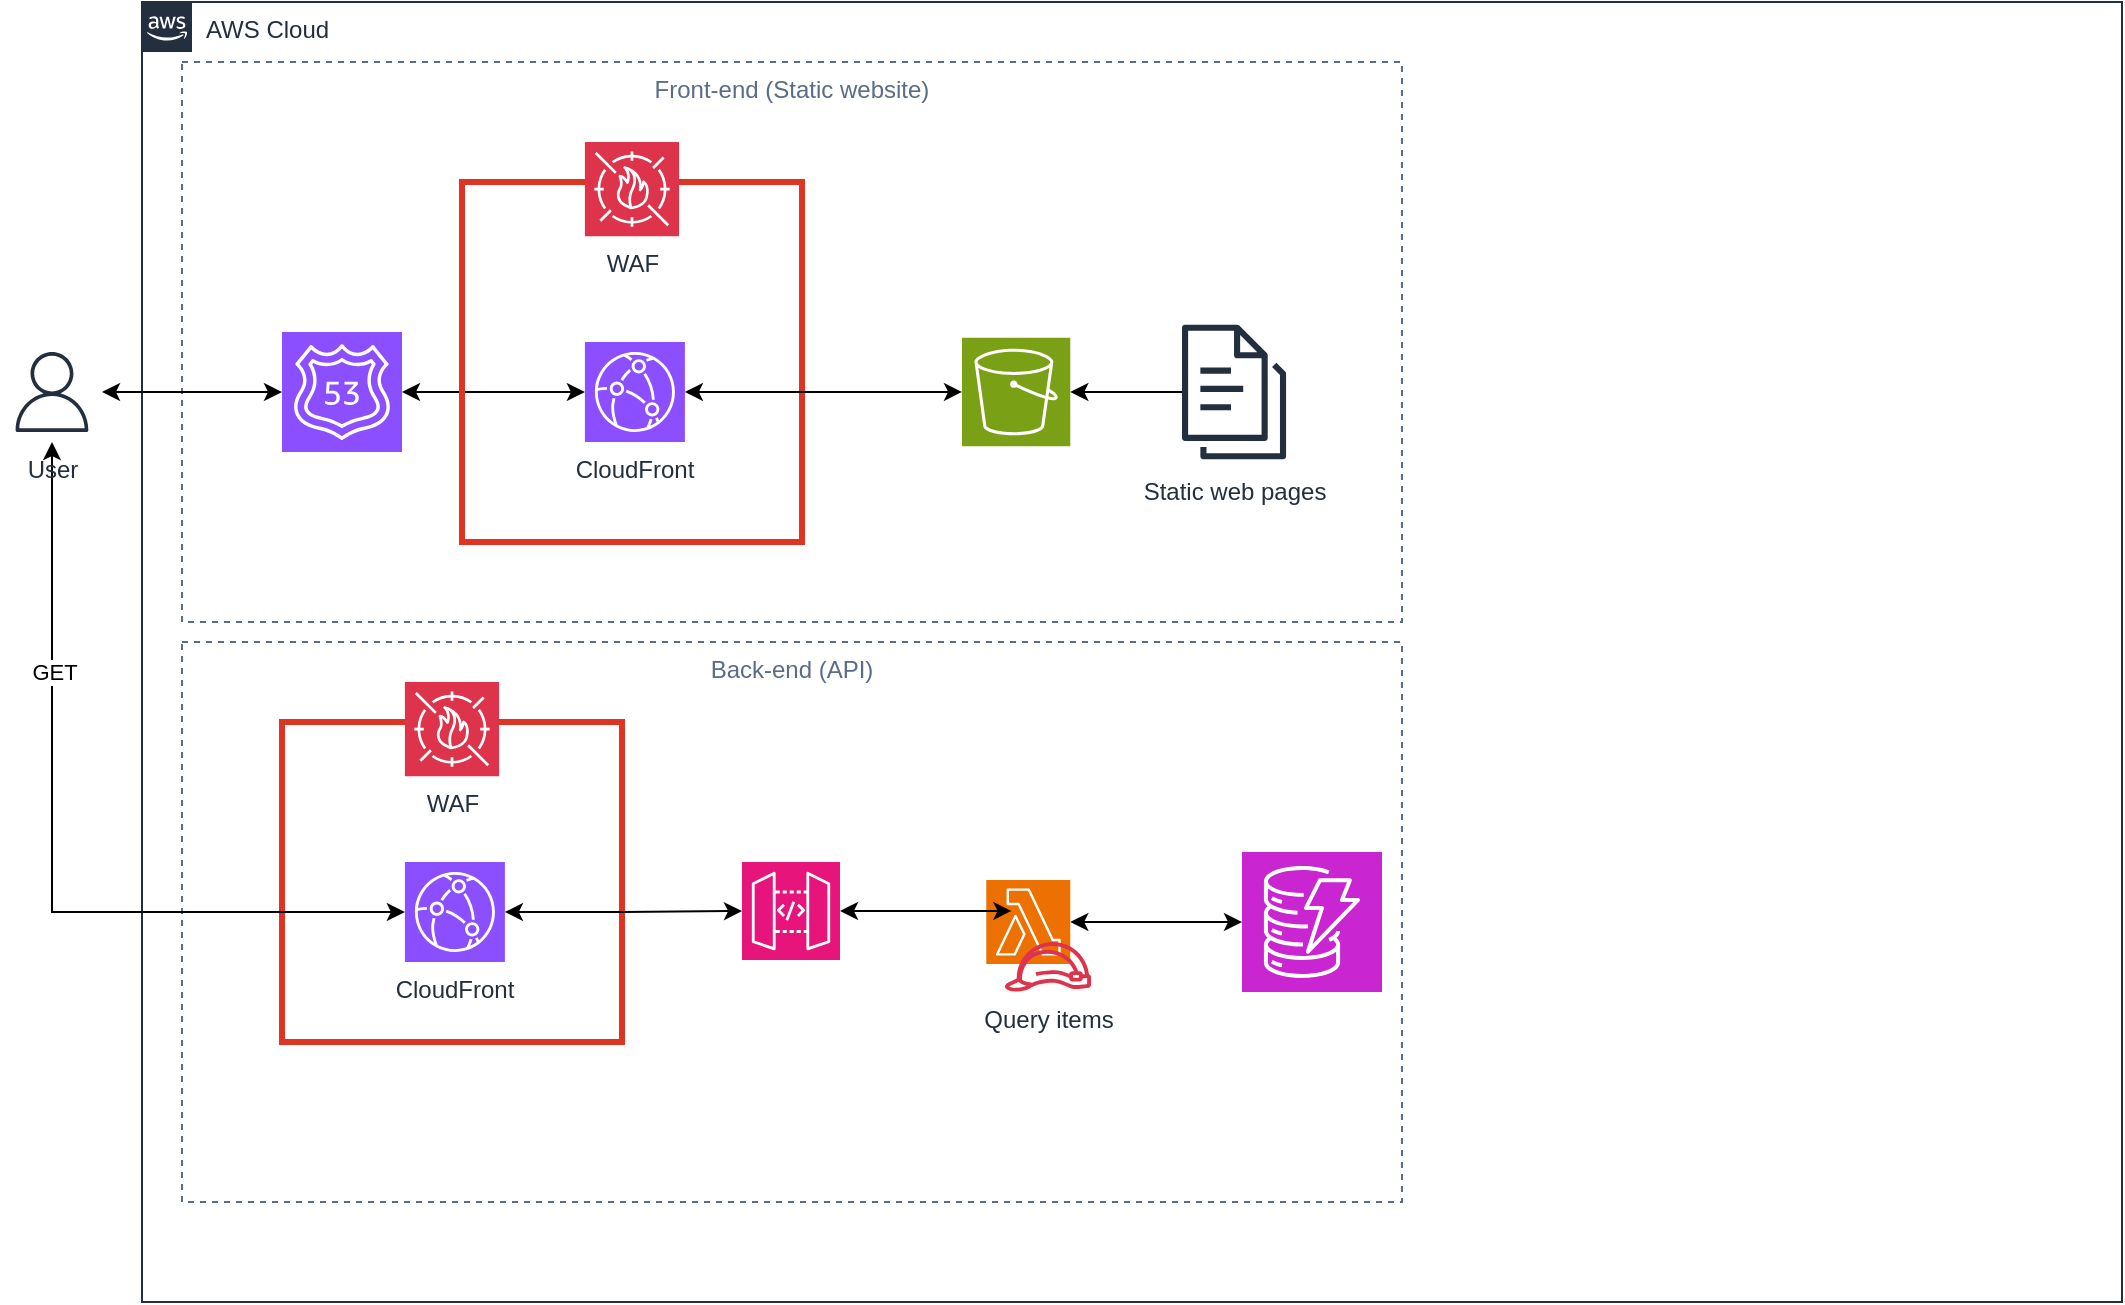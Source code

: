 <mxfile version="22.1.18" type="device">
  <diagram name="Page-1" id="WyHTf1aq_NatqZGVYBx2">
    <mxGraphModel dx="1026" dy="667" grid="1" gridSize="10" guides="1" tooltips="1" connect="1" arrows="1" fold="1" page="1" pageScale="1" pageWidth="1169" pageHeight="827" math="0" shadow="0">
      <root>
        <mxCell id="0" />
        <mxCell id="1" parent="0" />
        <mxCell id="haM3eLDlL88MR8hQrZ8X-35" value="AWS Cloud" style="points=[[0,0],[0.25,0],[0.5,0],[0.75,0],[1,0],[1,0.25],[1,0.5],[1,0.75],[1,1],[0.75,1],[0.5,1],[0.25,1],[0,1],[0,0.75],[0,0.5],[0,0.25]];outlineConnect=0;gradientColor=none;html=1;whiteSpace=wrap;fontSize=12;fontStyle=0;container=1;pointerEvents=0;collapsible=0;recursiveResize=0;shape=mxgraph.aws4.group;grIcon=mxgraph.aws4.group_aws_cloud_alt;strokeColor=#232F3E;fillColor=none;verticalAlign=top;align=left;spacingLeft=30;fontColor=#232F3E;dashed=0;" parent="1" vertex="1">
          <mxGeometry x="110" y="30" width="990" height="650" as="geometry" />
        </mxCell>
        <mxCell id="haM3eLDlL88MR8hQrZ8X-36" value="Front-end (Static website)" style="fillColor=none;strokeColor=#5A6C86;dashed=1;verticalAlign=top;fontStyle=0;fontColor=#5A6C86;whiteSpace=wrap;html=1;" parent="haM3eLDlL88MR8hQrZ8X-35" vertex="1">
          <mxGeometry x="20" y="30" width="610" height="280" as="geometry" />
        </mxCell>
        <mxCell id="haM3eLDlL88MR8hQrZ8X-37" value="" style="sketch=0;points=[[0,0,0],[0.25,0,0],[0.5,0,0],[0.75,0,0],[1,0,0],[0,1,0],[0.25,1,0],[0.5,1,0],[0.75,1,0],[1,1,0],[0,0.25,0],[0,0.5,0],[0,0.75,0],[1,0.25,0],[1,0.5,0],[1,0.75,0]];outlineConnect=0;fontColor=#232F3E;fillColor=#7AA116;strokeColor=#ffffff;dashed=0;verticalLabelPosition=bottom;verticalAlign=top;align=center;html=1;fontSize=12;fontStyle=0;aspect=fixed;shape=mxgraph.aws4.resourceIcon;resIcon=mxgraph.aws4.s3;" parent="haM3eLDlL88MR8hQrZ8X-35" vertex="1">
          <mxGeometry x="410" y="167.93" width="54.14" height="54.14" as="geometry" />
        </mxCell>
        <mxCell id="Zzoe2guWNEagASqaKOTs-9" style="edgeStyle=orthogonalEdgeStyle;rounded=0;orthogonalLoop=1;jettySize=auto;html=1;" parent="haM3eLDlL88MR8hQrZ8X-35" source="haM3eLDlL88MR8hQrZ8X-39" target="haM3eLDlL88MR8hQrZ8X-37" edge="1">
          <mxGeometry relative="1" as="geometry" />
        </mxCell>
        <mxCell id="haM3eLDlL88MR8hQrZ8X-39" value="Static web pages" style="sketch=0;outlineConnect=0;fontColor=#232F3E;gradientColor=none;fillColor=#232F3D;strokeColor=none;dashed=0;verticalLabelPosition=bottom;verticalAlign=top;align=center;html=1;fontSize=12;fontStyle=0;aspect=fixed;pointerEvents=1;shape=mxgraph.aws4.documents3;" parent="haM3eLDlL88MR8hQrZ8X-35" vertex="1">
          <mxGeometry x="520" y="159.4" width="52.04" height="71.2" as="geometry" />
        </mxCell>
        <mxCell id="Zzoe2guWNEagASqaKOTs-7" style="edgeStyle=orthogonalEdgeStyle;rounded=0;orthogonalLoop=1;jettySize=auto;html=1;exitX=1;exitY=0.5;exitDx=0;exitDy=0;exitPerimeter=0;startArrow=classic;startFill=1;" parent="haM3eLDlL88MR8hQrZ8X-35" source="Zzoe2guWNEagASqaKOTs-2" target="Zzoe2guWNEagASqaKOTs-5" edge="1">
          <mxGeometry relative="1" as="geometry" />
        </mxCell>
        <mxCell id="Zzoe2guWNEagASqaKOTs-2" value="" style="sketch=0;points=[[0,0,0],[0.25,0,0],[0.5,0,0],[0.75,0,0],[1,0,0],[0,1,0],[0.25,1,0],[0.5,1,0],[0.75,1,0],[1,1,0],[0,0.25,0],[0,0.5,0],[0,0.75,0],[1,0.25,0],[1,0.5,0],[1,0.75,0]];outlineConnect=0;fontColor=#232F3E;fillColor=#8C4FFF;strokeColor=#ffffff;dashed=0;verticalLabelPosition=bottom;verticalAlign=top;align=center;html=1;fontSize=12;fontStyle=0;aspect=fixed;shape=mxgraph.aws4.resourceIcon;resIcon=mxgraph.aws4.route_53;" parent="haM3eLDlL88MR8hQrZ8X-35" vertex="1">
          <mxGeometry x="70" y="165" width="60" height="60" as="geometry" />
        </mxCell>
        <mxCell id="Zzoe2guWNEagASqaKOTs-3" value="" style="fillColor=none;strokeColor=#DD3522;verticalAlign=top;fontStyle=0;fontColor=#DD3522;whiteSpace=wrap;html=1;strokeWidth=3;" parent="haM3eLDlL88MR8hQrZ8X-35" vertex="1">
          <mxGeometry x="160" y="90" width="170" height="180" as="geometry" />
        </mxCell>
        <mxCell id="Zzoe2guWNEagASqaKOTs-4" value="WAF" style="sketch=0;points=[[0,0,0],[0.25,0,0],[0.5,0,0],[0.75,0,0],[1,0,0],[0,1,0],[0.25,1,0],[0.5,1,0],[0.75,1,0],[1,1,0],[0,0.25,0],[0,0.5,0],[0,0.75,0],[1,0.25,0],[1,0.5,0],[1,0.75,0]];outlineConnect=0;fontColor=#232F3E;fillColor=#DD344C;strokeColor=#ffffff;dashed=0;verticalLabelPosition=bottom;verticalAlign=top;align=center;html=1;fontSize=12;fontStyle=0;aspect=fixed;shape=mxgraph.aws4.resourceIcon;resIcon=mxgraph.aws4.waf;" parent="haM3eLDlL88MR8hQrZ8X-35" vertex="1">
          <mxGeometry x="221.45" y="70" width="47.09" height="47.09" as="geometry" />
        </mxCell>
        <mxCell id="Zzoe2guWNEagASqaKOTs-8" style="edgeStyle=orthogonalEdgeStyle;rounded=0;orthogonalLoop=1;jettySize=auto;html=1;exitX=1;exitY=0.5;exitDx=0;exitDy=0;exitPerimeter=0;startArrow=classic;startFill=1;" parent="haM3eLDlL88MR8hQrZ8X-35" source="Zzoe2guWNEagASqaKOTs-5" target="haM3eLDlL88MR8hQrZ8X-37" edge="1">
          <mxGeometry relative="1" as="geometry" />
        </mxCell>
        <mxCell id="Zzoe2guWNEagASqaKOTs-5" value="CloudFront" style="sketch=0;points=[[0,0,0],[0.25,0,0],[0.5,0,0],[0.75,0,0],[1,0,0],[0,1,0],[0.25,1,0],[0.5,1,0],[0.75,1,0],[1,1,0],[0,0.25,0],[0,0.5,0],[0,0.75,0],[1,0.25,0],[1,0.5,0],[1,0.75,0]];outlineConnect=0;fontColor=#232F3E;fillColor=#8C4FFF;strokeColor=#ffffff;dashed=0;verticalLabelPosition=bottom;verticalAlign=top;align=center;html=1;fontSize=12;fontStyle=0;aspect=fixed;shape=mxgraph.aws4.resourceIcon;resIcon=mxgraph.aws4.cloudfront;" parent="haM3eLDlL88MR8hQrZ8X-35" vertex="1">
          <mxGeometry x="221.45" y="170" width="50" height="50" as="geometry" />
        </mxCell>
        <mxCell id="Zzoe2guWNEagASqaKOTs-10" value="Back-end (API)" style="fillColor=none;strokeColor=#5A6C86;dashed=1;verticalAlign=top;fontStyle=0;fontColor=#5A6C86;whiteSpace=wrap;html=1;" parent="haM3eLDlL88MR8hQrZ8X-35" vertex="1">
          <mxGeometry x="20" y="320" width="610" height="280" as="geometry" />
        </mxCell>
        <mxCell id="Zzoe2guWNEagASqaKOTs-12" value="" style="fillColor=none;strokeColor=#DD3522;verticalAlign=top;fontStyle=0;fontColor=#DD3522;whiteSpace=wrap;html=1;strokeWidth=3;" parent="haM3eLDlL88MR8hQrZ8X-35" vertex="1">
          <mxGeometry x="70" y="360" width="170" height="160" as="geometry" />
        </mxCell>
        <mxCell id="Zzoe2guWNEagASqaKOTs-13" value="WAF" style="sketch=0;points=[[0,0,0],[0.25,0,0],[0.5,0,0],[0.75,0,0],[1,0,0],[0,1,0],[0.25,1,0],[0.5,1,0],[0.75,1,0],[1,1,0],[0,0.25,0],[0,0.5,0],[0,0.75,0],[1,0.25,0],[1,0.5,0],[1,0.75,0]];outlineConnect=0;fontColor=#232F3E;fillColor=#DD344C;strokeColor=#ffffff;dashed=0;verticalLabelPosition=bottom;verticalAlign=top;align=center;html=1;fontSize=12;fontStyle=0;aspect=fixed;shape=mxgraph.aws4.resourceIcon;resIcon=mxgraph.aws4.waf;" parent="haM3eLDlL88MR8hQrZ8X-35" vertex="1">
          <mxGeometry x="131.45" y="340" width="47.09" height="47.09" as="geometry" />
        </mxCell>
        <mxCell id="Zzoe2guWNEagASqaKOTs-21" style="edgeStyle=orthogonalEdgeStyle;rounded=0;orthogonalLoop=1;jettySize=auto;html=1;exitX=1;exitY=0.5;exitDx=0;exitDy=0;exitPerimeter=0;startArrow=classic;startFill=1;" parent="haM3eLDlL88MR8hQrZ8X-35" source="Zzoe2guWNEagASqaKOTs-14" target="Zzoe2guWNEagASqaKOTs-16" edge="1">
          <mxGeometry relative="1" as="geometry" />
        </mxCell>
        <mxCell id="Zzoe2guWNEagASqaKOTs-14" value="CloudFront" style="sketch=0;points=[[0,0,0],[0.25,0,0],[0.5,0,0],[0.75,0,0],[1,0,0],[0,1,0],[0.25,1,0],[0.5,1,0],[0.75,1,0],[1,1,0],[0,0.25,0],[0,0.5,0],[0,0.75,0],[1,0.25,0],[1,0.5,0],[1,0.75,0]];outlineConnect=0;fontColor=#232F3E;fillColor=#8C4FFF;strokeColor=#ffffff;dashed=0;verticalLabelPosition=bottom;verticalAlign=top;align=center;html=1;fontSize=12;fontStyle=0;aspect=fixed;shape=mxgraph.aws4.resourceIcon;resIcon=mxgraph.aws4.cloudfront;" parent="haM3eLDlL88MR8hQrZ8X-35" vertex="1">
          <mxGeometry x="131.45" y="430" width="50" height="50" as="geometry" />
        </mxCell>
        <mxCell id="Zzoe2guWNEagASqaKOTs-16" value="" style="sketch=0;points=[[0,0,0],[0.25,0,0],[0.5,0,0],[0.75,0,0],[1,0,0],[0,1,0],[0.25,1,0],[0.5,1,0],[0.75,1,0],[1,1,0],[0,0.25,0],[0,0.5,0],[0,0.75,0],[1,0.25,0],[1,0.5,0],[1,0.75,0]];outlineConnect=0;fontColor=#232F3E;fillColor=#E7157B;strokeColor=#ffffff;dashed=0;verticalLabelPosition=bottom;verticalAlign=top;align=center;html=1;fontSize=12;fontStyle=0;aspect=fixed;shape=mxgraph.aws4.resourceIcon;resIcon=mxgraph.aws4.api_gateway;" parent="haM3eLDlL88MR8hQrZ8X-35" vertex="1">
          <mxGeometry x="300" y="430" width="49" height="49" as="geometry" />
        </mxCell>
        <mxCell id="Zzoe2guWNEagASqaKOTs-23" style="edgeStyle=orthogonalEdgeStyle;rounded=0;orthogonalLoop=1;jettySize=auto;html=1;exitX=1;exitY=0.5;exitDx=0;exitDy=0;exitPerimeter=0;startArrow=classic;startFill=1;" parent="haM3eLDlL88MR8hQrZ8X-35" source="Zzoe2guWNEagASqaKOTs-17" target="Z0PMLJJHeHmV7ewWWHF8-1" edge="1">
          <mxGeometry relative="1" as="geometry">
            <mxPoint x="572.04" y="460" as="targetPoint" />
          </mxGeometry>
        </mxCell>
        <mxCell id="Zzoe2guWNEagASqaKOTs-17" value="" style="sketch=0;points=[[0,0,0],[0.25,0,0],[0.5,0,0],[0.75,0,0],[1,0,0],[0,1,0],[0.25,1,0],[0.5,1,0],[0.75,1,0],[1,1,0],[0,0.25,0],[0,0.5,0],[0,0.75,0],[1,0.25,0],[1,0.5,0],[1,0.75,0]];outlineConnect=0;fontColor=#232F3E;fillColor=#ED7100;strokeColor=#ffffff;dashed=0;verticalLabelPosition=bottom;verticalAlign=top;align=center;html=1;fontSize=12;fontStyle=0;aspect=fixed;shape=mxgraph.aws4.resourceIcon;resIcon=mxgraph.aws4.lambda;" parent="haM3eLDlL88MR8hQrZ8X-35" vertex="1">
          <mxGeometry x="422.14" y="439" width="42" height="42" as="geometry" />
        </mxCell>
        <mxCell id="Zzoe2guWNEagASqaKOTs-19" value="Query items" style="sketch=0;outlineConnect=0;fontColor=#232F3E;gradientColor=none;fillColor=#DD344C;strokeColor=none;dashed=0;verticalLabelPosition=bottom;verticalAlign=top;align=center;html=1;fontSize=12;fontStyle=0;aspect=fixed;pointerEvents=1;shape=mxgraph.aws4.role;" parent="haM3eLDlL88MR8hQrZ8X-35" vertex="1">
          <mxGeometry x="431" y="470" width="43.95" height="24.79" as="geometry" />
        </mxCell>
        <mxCell id="Zzoe2guWNEagASqaKOTs-22" style="edgeStyle=orthogonalEdgeStyle;rounded=0;orthogonalLoop=1;jettySize=auto;html=1;exitX=1;exitY=0.5;exitDx=0;exitDy=0;exitPerimeter=0;entryX=0.299;entryY=0.368;entryDx=0;entryDy=0;entryPerimeter=0;startArrow=classic;startFill=1;" parent="haM3eLDlL88MR8hQrZ8X-35" source="Zzoe2guWNEagASqaKOTs-16" target="Zzoe2guWNEagASqaKOTs-17" edge="1">
          <mxGeometry relative="1" as="geometry" />
        </mxCell>
        <mxCell id="Z0PMLJJHeHmV7ewWWHF8-1" value="" style="sketch=0;points=[[0,0,0],[0.25,0,0],[0.5,0,0],[0.75,0,0],[1,0,0],[0,1,0],[0.25,1,0],[0.5,1,0],[0.75,1,0],[1,1,0],[0,0.25,0],[0,0.5,0],[0,0.75,0],[1,0.25,0],[1,0.5,0],[1,0.75,0]];outlineConnect=0;fontColor=#232F3E;fillColor=#C925D1;strokeColor=#ffffff;dashed=0;verticalLabelPosition=bottom;verticalAlign=top;align=center;html=1;fontSize=12;fontStyle=0;aspect=fixed;shape=mxgraph.aws4.resourceIcon;resIcon=mxgraph.aws4.dynamodb;" vertex="1" parent="haM3eLDlL88MR8hQrZ8X-35">
          <mxGeometry x="550" y="425" width="70" height="70" as="geometry" />
        </mxCell>
        <mxCell id="Zzoe2guWNEagASqaKOTs-26" style="edgeStyle=orthogonalEdgeStyle;rounded=0;orthogonalLoop=1;jettySize=auto;html=1;startArrow=classic;startFill=1;" parent="1" source="haM3eLDlL88MR8hQrZ8X-40" target="Zzoe2guWNEagASqaKOTs-14" edge="1">
          <mxGeometry relative="1" as="geometry">
            <Array as="points">
              <mxPoint x="65" y="485" />
            </Array>
          </mxGeometry>
        </mxCell>
        <mxCell id="Zzoe2guWNEagASqaKOTs-27" value="GET" style="edgeLabel;html=1;align=center;verticalAlign=middle;resizable=0;points=[];" parent="Zzoe2guWNEagASqaKOTs-26" vertex="1" connectable="0">
          <mxGeometry x="-0.44" y="1" relative="1" as="geometry">
            <mxPoint as="offset" />
          </mxGeometry>
        </mxCell>
        <mxCell id="haM3eLDlL88MR8hQrZ8X-40" value="User" style="sketch=0;outlineConnect=0;fontColor=#232F3E;gradientColor=none;strokeColor=#232F3E;fillColor=#ffffff;dashed=0;verticalLabelPosition=bottom;verticalAlign=top;align=center;html=1;fontSize=12;fontStyle=0;aspect=fixed;shape=mxgraph.aws4.resourceIcon;resIcon=mxgraph.aws4.user;" parent="1" vertex="1">
          <mxGeometry x="40" y="200" width="50" height="50" as="geometry" />
        </mxCell>
        <mxCell id="Zzoe2guWNEagASqaKOTs-6" style="edgeStyle=orthogonalEdgeStyle;rounded=0;orthogonalLoop=1;jettySize=auto;html=1;startArrow=classic;startFill=1;" parent="1" source="haM3eLDlL88MR8hQrZ8X-40" target="Zzoe2guWNEagASqaKOTs-2" edge="1">
          <mxGeometry relative="1" as="geometry" />
        </mxCell>
      </root>
    </mxGraphModel>
  </diagram>
</mxfile>
